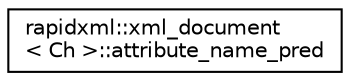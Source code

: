 digraph "Graphical Class Hierarchy"
{
  edge [fontname="Helvetica",fontsize="10",labelfontname="Helvetica",labelfontsize="10"];
  node [fontname="Helvetica",fontsize="10",shape=record];
  rankdir="LR";
  Node0 [label="rapidxml::xml_document\l\< Ch \>::attribute_name_pred",height=0.2,width=0.4,color="black", fillcolor="white", style="filled",URL="$structrapidxml_1_1xml__document_1_1attribute__name__pred.html"];
}
